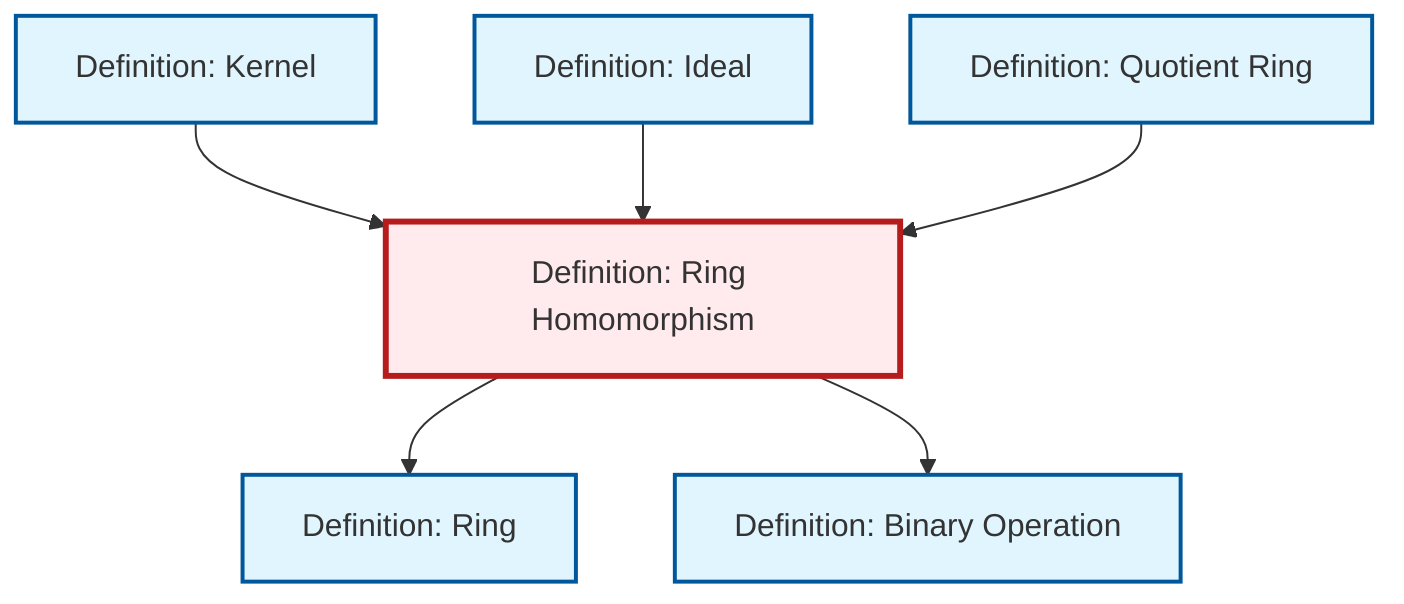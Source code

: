 graph TD
    classDef definition fill:#e1f5fe,stroke:#01579b,stroke-width:2px
    classDef theorem fill:#f3e5f5,stroke:#4a148c,stroke-width:2px
    classDef axiom fill:#fff3e0,stroke:#e65100,stroke-width:2px
    classDef example fill:#e8f5e9,stroke:#1b5e20,stroke-width:2px
    classDef current fill:#ffebee,stroke:#b71c1c,stroke-width:3px
    def-binary-operation["Definition: Binary Operation"]:::definition
    def-quotient-ring["Definition: Quotient Ring"]:::definition
    def-ring["Definition: Ring"]:::definition
    def-kernel["Definition: Kernel"]:::definition
    def-ideal["Definition: Ideal"]:::definition
    def-ring-homomorphism["Definition: Ring Homomorphism"]:::definition
    def-ring-homomorphism --> def-ring
    def-ring-homomorphism --> def-binary-operation
    def-kernel --> def-ring-homomorphism
    def-ideal --> def-ring-homomorphism
    def-quotient-ring --> def-ring-homomorphism
    class def-ring-homomorphism current